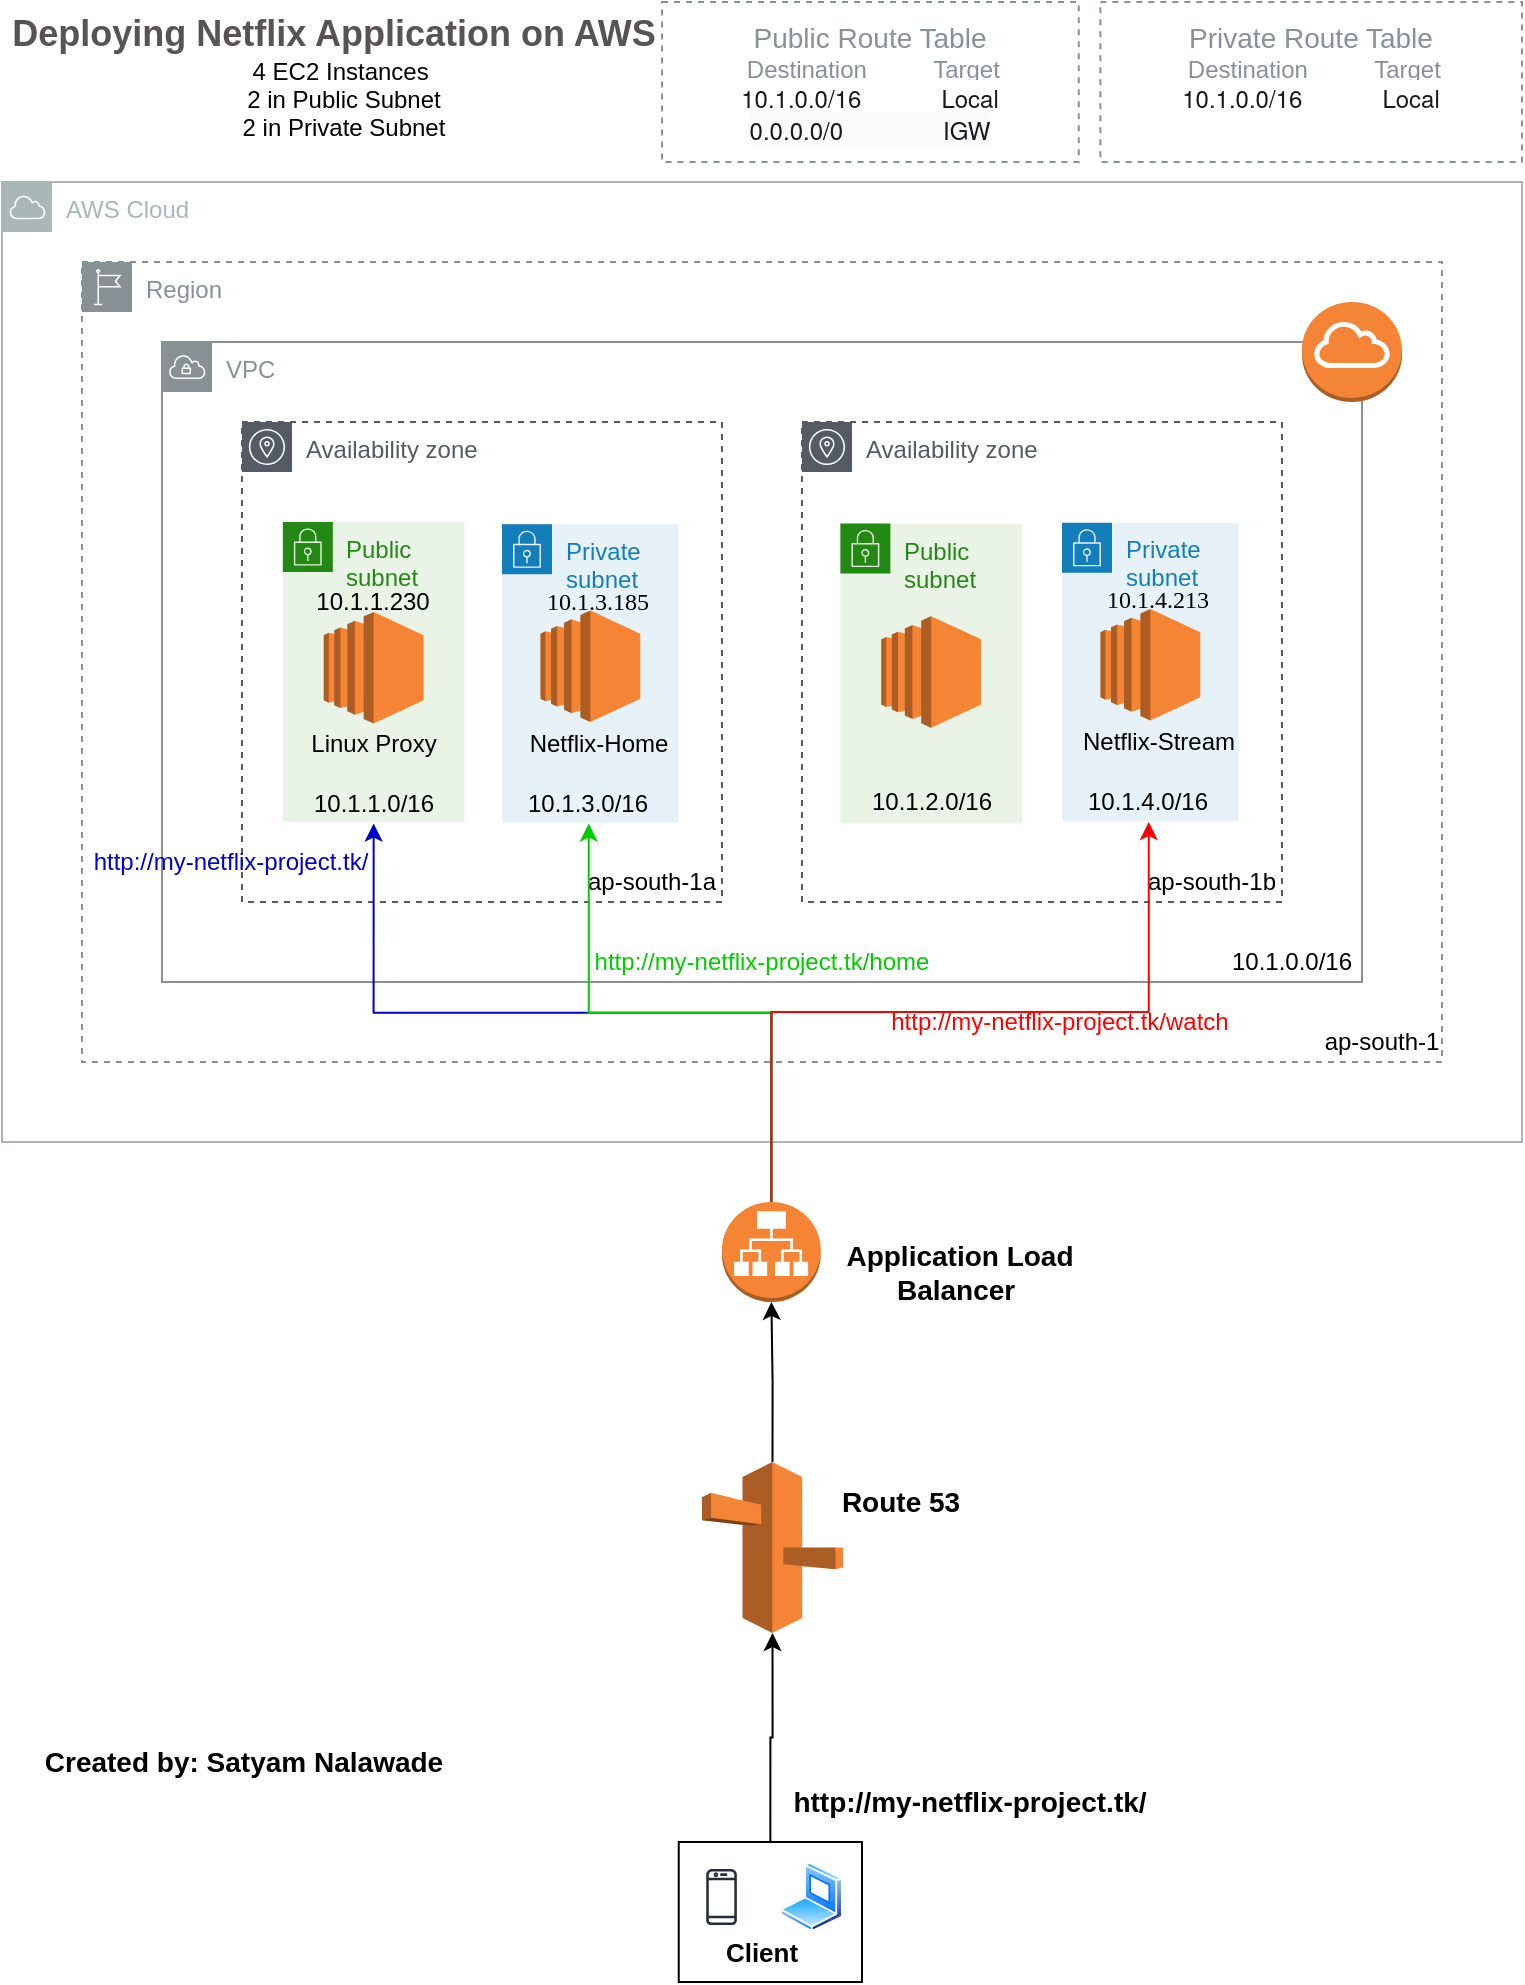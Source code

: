 <mxfile version="15.2.9" type="github">
  <diagram id="ahGj_e_AhfulbQFsEKMv" name="Page-1">
    <mxGraphModel dx="1240" dy="743" grid="1" gridSize="10" guides="1" tooltips="1" connect="1" arrows="1" fold="1" page="1" pageScale="1" pageWidth="850" pageHeight="1100" background="none" math="0" shadow="0">
      <root>
        <mxCell id="0" />
        <mxCell id="1" parent="0" />
        <mxCell id="IEJ9uhLLjxrA9NDkAbuZ-2" value="&lt;span class=&quot;JsGRdQ&quot; style=&quot;text-align: left&quot;&gt;&lt;font&gt;&lt;font color=&quot;#595454&quot;&gt;&lt;span style=&quot;font-size: 18px&quot;&gt;&lt;b&gt;Deploying Netflix Application on AWS&amp;nbsp;&amp;nbsp;&lt;/b&gt;&lt;/span&gt;&lt;/font&gt;&lt;br&gt;4 EC2 Instances&amp;nbsp;&lt;br&gt;&lt;/font&gt;&lt;/span&gt;&lt;div&gt;2 in Public Subnet&lt;/div&gt;&lt;div&gt;2 in Private Subnet&lt;/div&gt;&lt;div&gt;&lt;br&gt;&lt;/div&gt;" style="text;html=1;strokeColor=none;fillColor=none;align=center;verticalAlign=middle;whiteSpace=wrap;rounded=0;" parent="1" vertex="1">
          <mxGeometry x="40" y="40" width="342.27" height="70" as="geometry" />
        </mxCell>
        <mxCell id="IEJ9uhLLjxrA9NDkAbuZ-3" value="AWS Cloud" style="sketch=0;outlineConnect=0;gradientColor=none;html=1;whiteSpace=wrap;fontSize=12;fontStyle=0;shape=mxgraph.aws4.group;grIcon=mxgraph.aws4.group_aws_cloud;strokeColor=#AAB7B8;fillColor=none;verticalAlign=top;align=left;spacingLeft=30;fontColor=#AAB7B8;dashed=0;" parent="1" vertex="1">
          <mxGeometry x="40" y="120" width="760" height="480" as="geometry" />
        </mxCell>
        <mxCell id="IEJ9uhLLjxrA9NDkAbuZ-4" value="Region" style="sketch=0;outlineConnect=0;gradientColor=none;html=1;whiteSpace=wrap;fontSize=12;fontStyle=0;shape=mxgraph.aws4.group;grIcon=mxgraph.aws4.group_region;strokeColor=#879196;fillColor=none;verticalAlign=top;align=left;spacingLeft=30;fontColor=#879196;dashed=1;" parent="1" vertex="1">
          <mxGeometry x="80" y="160" width="680" height="400" as="geometry" />
        </mxCell>
        <mxCell id="IEJ9uhLLjxrA9NDkAbuZ-5" value="ap-south-1" style="text;html=1;strokeColor=none;fillColor=none;align=center;verticalAlign=middle;whiteSpace=wrap;rounded=0;" parent="1" vertex="1">
          <mxGeometry x="700" y="540" width="60" height="20" as="geometry" />
        </mxCell>
        <mxCell id="IEJ9uhLLjxrA9NDkAbuZ-6" value="Availability zone" style="sketch=0;outlineConnect=0;gradientColor=none;html=1;whiteSpace=wrap;fontSize=12;fontStyle=0;shape=mxgraph.aws4.group;grIcon=mxgraph.aws4.group_availability_zone;strokeColor=#545B64;fillColor=none;verticalAlign=top;align=left;spacingLeft=30;fontColor=#545B64;dashed=1;" parent="1" vertex="1">
          <mxGeometry x="160" y="240" width="240" height="240" as="geometry" />
        </mxCell>
        <mxCell id="IEJ9uhLLjxrA9NDkAbuZ-7" value="Availability zone" style="sketch=0;outlineConnect=0;gradientColor=none;html=1;whiteSpace=wrap;fontSize=12;fontStyle=0;shape=mxgraph.aws4.group;grIcon=mxgraph.aws4.group_availability_zone;strokeColor=#545B64;fillColor=none;verticalAlign=top;align=left;spacingLeft=30;fontColor=#545B64;dashed=1;" parent="1" vertex="1">
          <mxGeometry x="440" y="240" width="240" height="240" as="geometry" />
        </mxCell>
        <mxCell id="IEJ9uhLLjxrA9NDkAbuZ-8" value="ap-south-1a" style="text;html=1;strokeColor=none;fillColor=none;align=center;verticalAlign=middle;whiteSpace=wrap;rounded=0;" parent="1" vertex="1">
          <mxGeometry x="330" y="460" width="70" height="20" as="geometry" />
        </mxCell>
        <mxCell id="IEJ9uhLLjxrA9NDkAbuZ-9" value="ap-south-1b" style="text;html=1;strokeColor=none;fillColor=none;align=center;verticalAlign=middle;whiteSpace=wrap;rounded=0;" parent="1" vertex="1">
          <mxGeometry x="610" y="460" width="70" height="20" as="geometry" />
        </mxCell>
        <mxCell id="IEJ9uhLLjxrA9NDkAbuZ-10" value="VPC" style="sketch=0;outlineConnect=0;gradientColor=none;html=1;whiteSpace=wrap;fontSize=12;fontStyle=0;shape=mxgraph.aws4.group;grIcon=mxgraph.aws4.group_vpc;strokeColor=#879196;fillColor=none;verticalAlign=top;align=left;spacingLeft=30;fontColor=#879196;dashed=0;" parent="1" vertex="1">
          <mxGeometry x="120" y="200" width="600" height="320" as="geometry" />
        </mxCell>
        <mxCell id="IEJ9uhLLjxrA9NDkAbuZ-13" value="10.1.0.0/16" style="text;html=1;strokeColor=none;fillColor=none;align=center;verticalAlign=middle;whiteSpace=wrap;rounded=0;" parent="1" vertex="1">
          <mxGeometry x="650" y="500" width="70" height="20" as="geometry" />
        </mxCell>
        <mxCell id="IEJ9uhLLjxrA9NDkAbuZ-36" value="&lt;font&gt;&lt;font style=&quot;font-size: 14px&quot;&gt;Public Route Table&lt;/font&gt;&lt;br&gt;&amp;nbsp; &amp;nbsp; &amp;nbsp; Destination&amp;nbsp; &amp;nbsp; &amp;nbsp; &amp;nbsp; &amp;nbsp; Target&amp;nbsp; &amp;nbsp; &amp;nbsp;&lt;br&gt;&lt;span style=&quot;font-size: 12px ; color: rgb(22 , 25 , 31) ; font-family: &amp;#34;amazon ember&amp;#34; , &amp;#34;helvetica neue&amp;#34; , &amp;#34;roboto&amp;#34; , &amp;#34;arial&amp;#34; , sans-serif ; background-color: rgb(255 , 255 , 255)&quot;&gt;&lt;font style=&quot;font-size: 12px&quot;&gt;10.1.0.0/16&amp;nbsp; &amp;nbsp; &amp;nbsp; &amp;nbsp; &amp;nbsp; &amp;nbsp; Local&lt;br&gt;&lt;/font&gt;&lt;/span&gt;&lt;span style=&quot;color: rgb(22 , 25 , 31) ; font-family: &amp;#34;amazon ember&amp;#34; , &amp;#34;helvetica neue&amp;#34; , &amp;#34;roboto&amp;#34; , &amp;#34;arial&amp;#34; , sans-serif ; background-color: rgb(250 , 250 , 250)&quot;&gt;&lt;font style=&quot;font-size: 12px&quot;&gt;0.0.0.0/0&amp;nbsp; &amp;nbsp; &amp;nbsp; &amp;nbsp; &amp;nbsp; &amp;nbsp; &amp;nbsp; &amp;nbsp;IGW&lt;/font&gt;&lt;/span&gt;&lt;span style=&quot;font-size: 12px ; color: rgb(22 , 25 , 31) ; font-family: &amp;#34;amazon ember&amp;#34; , &amp;#34;helvetica neue&amp;#34; , &amp;#34;roboto&amp;#34; , &amp;#34;arial&amp;#34; , sans-serif ; background-color: rgb(255 , 255 , 255)&quot;&gt;&lt;font style=&quot;font-size: 12px&quot;&gt;&lt;br&gt;&lt;/font&gt;&lt;/span&gt;&lt;/font&gt;" style="outlineConnect=0;gradientColor=none;html=1;whiteSpace=wrap;fontSize=12;fontStyle=0;strokeColor=#879196;fillColor=none;verticalAlign=top;align=center;fontColor=#879196;dashed=1;spacingTop=3;" parent="1" vertex="1">
          <mxGeometry x="370.01" y="30" width="208.37" height="80" as="geometry" />
        </mxCell>
        <mxCell id="IEJ9uhLLjxrA9NDkAbuZ-37" value="&lt;font&gt;&lt;font style=&quot;font-size: 14px&quot;&gt;Private Route Table&lt;/font&gt;&lt;br&gt;&amp;nbsp; &amp;nbsp; &amp;nbsp; Destination&amp;nbsp; &amp;nbsp; &amp;nbsp; &amp;nbsp; &amp;nbsp; Target&amp;nbsp; &amp;nbsp; &amp;nbsp;&lt;br&gt;&lt;span style=&quot;font-size: 12px ; color: rgb(22 , 25 , 31) ; font-family: &amp;#34;amazon ember&amp;#34; , &amp;#34;helvetica neue&amp;#34; , &amp;#34;roboto&amp;#34; , &amp;#34;arial&amp;#34; , sans-serif ; background-color: rgb(255 , 255 , 255)&quot;&gt;&lt;font style=&quot;font-size: 12px&quot;&gt;10.1.0.0/16&amp;nbsp; &amp;nbsp; &amp;nbsp; &amp;nbsp; &amp;nbsp; &amp;nbsp; Local&lt;/font&gt;&lt;/span&gt;&lt;/font&gt;" style="outlineConnect=0;gradientColor=none;html=1;whiteSpace=wrap;fontSize=12;fontStyle=0;strokeColor=#879196;fillColor=none;verticalAlign=top;align=center;fontColor=#879196;dashed=1;spacingTop=3;" parent="1" vertex="1">
          <mxGeometry x="589.19" y="30" width="210.81" height="80" as="geometry" />
        </mxCell>
        <mxCell id="rDrHwVuZuPK__rkkWy3e-1" value="Public subnet" style="points=[[0,0],[0.25,0],[0.5,0],[0.75,0],[1,0],[1,0.25],[1,0.5],[1,0.75],[1,1],[0.75,1],[0.5,1],[0.25,1],[0,1],[0,0.75],[0,0.5],[0,0.25]];outlineConnect=0;gradientColor=none;html=1;whiteSpace=wrap;fontSize=12;fontStyle=0;shape=mxgraph.aws4.group;grIcon=mxgraph.aws4.group_security_group;grStroke=0;strokeColor=#248814;fillColor=#E9F3E6;verticalAlign=top;align=left;spacingLeft=30;fontColor=#248814;dashed=0;" vertex="1" parent="1">
          <mxGeometry x="180.41" y="290" width="90.81" height="150" as="geometry" />
        </mxCell>
        <mxCell id="rDrHwVuZuPK__rkkWy3e-4" value="10.1.1.230" style="text;html=1;strokeColor=none;fillColor=none;align=center;verticalAlign=middle;whiteSpace=wrap;rounded=0;" vertex="1" parent="1">
          <mxGeometry x="198.32" y="320" width="55" height="20" as="geometry" />
        </mxCell>
        <mxCell id="rDrHwVuZuPK__rkkWy3e-5" value="" style="outlineConnect=0;dashed=0;verticalLabelPosition=bottom;verticalAlign=top;align=center;html=1;shape=mxgraph.aws3.ec2;fillColor=#F58534;gradientColor=none;" vertex="1" parent="1">
          <mxGeometry x="200.86" y="335" width="49.93" height="55.75" as="geometry" />
        </mxCell>
        <mxCell id="rDrHwVuZuPK__rkkWy3e-6" value="Linux Proxy" style="text;html=1;strokeColor=none;fillColor=none;align=center;verticalAlign=middle;whiteSpace=wrap;rounded=0;" vertex="1" parent="1">
          <mxGeometry x="190.01" y="390.75" width="71.62" height="20" as="geometry" />
        </mxCell>
        <mxCell id="rDrHwVuZuPK__rkkWy3e-7" value="10.1.1.0/16" style="text;html=1;strokeColor=none;fillColor=none;align=center;verticalAlign=middle;whiteSpace=wrap;rounded=0;" vertex="1" parent="1">
          <mxGeometry x="190.82" y="420.75" width="70" height="20" as="geometry" />
        </mxCell>
        <mxCell id="rDrHwVuZuPK__rkkWy3e-8" value="Public subnet" style="points=[[0,0],[0.25,0],[0.5,0],[0.75,0],[1,0],[1,0.25],[1,0.5],[1,0.75],[1,1],[0.75,1],[0.5,1],[0.25,1],[0,1],[0,0.75],[0,0.5],[0,0.25]];outlineConnect=0;gradientColor=none;html=1;whiteSpace=wrap;fontSize=12;fontStyle=0;shape=mxgraph.aws4.group;grIcon=mxgraph.aws4.group_security_group;grStroke=0;strokeColor=#248814;fillColor=#E9F3E6;verticalAlign=top;align=left;spacingLeft=30;fontColor=#248814;dashed=0;" vertex="1" parent="1">
          <mxGeometry x="459.19" y="290.75" width="90.81" height="150" as="geometry" />
        </mxCell>
        <mxCell id="rDrHwVuZuPK__rkkWy3e-10" value="" style="outlineConnect=0;dashed=0;verticalLabelPosition=bottom;verticalAlign=top;align=center;html=1;shape=mxgraph.aws3.ec2;fillColor=#F58534;gradientColor=none;" vertex="1" parent="1">
          <mxGeometry x="479.63" y="337.12" width="49.93" height="55.75" as="geometry" />
        </mxCell>
        <mxCell id="rDrHwVuZuPK__rkkWy3e-12" value="10.1.2.0/16" style="text;html=1;strokeColor=none;fillColor=none;align=center;verticalAlign=middle;whiteSpace=wrap;rounded=0;" vertex="1" parent="1">
          <mxGeometry x="469.6" y="420" width="70" height="20" as="geometry" />
        </mxCell>
        <mxCell id="rDrHwVuZuPK__rkkWy3e-13" value="Private subnet" style="points=[[0,0],[0.25,0],[0.5,0],[0.75,0],[1,0],[1,0.25],[1,0.5],[1,0.75],[1,1],[0.75,1],[0.5,1],[0.25,1],[0,1],[0,0.75],[0,0.5],[0,0.25]];outlineConnect=0;gradientColor=none;html=1;whiteSpace=wrap;fontSize=12;fontStyle=0;shape=mxgraph.aws4.group;grIcon=mxgraph.aws4.group_security_group;grStroke=0;strokeColor=#147EBA;fillColor=#E6F2F8;verticalAlign=top;align=left;spacingLeft=30;fontColor=#147EBA;dashed=0;" vertex="1" parent="1">
          <mxGeometry x="290" y="291.13" width="88.37" height="149.25" as="geometry" />
        </mxCell>
        <mxCell id="rDrHwVuZuPK__rkkWy3e-23" value="&lt;span style=&quot;font-family: &amp;#34;times new roman&amp;#34;&quot;&gt;&lt;font style=&quot;font-size: 12px&quot;&gt;10.1.3.185&lt;/font&gt;&lt;/span&gt;" style="text;html=1;strokeColor=none;fillColor=none;align=center;verticalAlign=middle;whiteSpace=wrap;rounded=0;" vertex="1" parent="1">
          <mxGeometry x="304.01" y="320" width="67.9" height="20" as="geometry" />
        </mxCell>
        <mxCell id="rDrHwVuZuPK__rkkWy3e-25" value="Netflix-Home" style="text;html=1;strokeColor=none;fillColor=none;align=center;verticalAlign=middle;whiteSpace=wrap;rounded=0;" vertex="1" parent="1">
          <mxGeometry x="297.56" y="390.75" width="80.81" height="20" as="geometry" />
        </mxCell>
        <mxCell id="rDrHwVuZuPK__rkkWy3e-26" value="10.1.3.0/16" style="text;html=1;strokeColor=none;fillColor=none;align=center;verticalAlign=middle;whiteSpace=wrap;rounded=0;" vertex="1" parent="1">
          <mxGeometry x="298.38" y="420.75" width="70" height="20" as="geometry" />
        </mxCell>
        <mxCell id="rDrHwVuZuPK__rkkWy3e-27" value="" style="outlineConnect=0;dashed=0;verticalLabelPosition=bottom;verticalAlign=top;align=center;html=1;shape=mxgraph.aws3.ec2;fillColor=#F58534;gradientColor=none;" vertex="1" parent="1">
          <mxGeometry x="309.22" y="334.25" width="49.93" height="55.75" as="geometry" />
        </mxCell>
        <mxCell id="rDrHwVuZuPK__rkkWy3e-28" value="Private subnet" style="points=[[0,0],[0.25,0],[0.5,0],[0.75,0],[1,0],[1,0.25],[1,0.5],[1,0.75],[1,1],[0.75,1],[0.5,1],[0.25,1],[0,1],[0,0.75],[0,0.5],[0,0.25]];outlineConnect=0;gradientColor=none;html=1;whiteSpace=wrap;fontSize=12;fontStyle=0;shape=mxgraph.aws4.group;grIcon=mxgraph.aws4.group_security_group;grStroke=0;strokeColor=#147EBA;fillColor=#E6F2F8;verticalAlign=top;align=left;spacingLeft=30;fontColor=#147EBA;dashed=0;" vertex="1" parent="1">
          <mxGeometry x="570" y="290.38" width="88.37" height="149.25" as="geometry" />
        </mxCell>
        <mxCell id="rDrHwVuZuPK__rkkWy3e-29" value="&lt;span style=&quot;font-family: &amp;#34;times new roman&amp;#34;&quot;&gt;&lt;font style=&quot;font-size: 12px&quot;&gt;10.1.4.213&lt;/font&gt;&lt;/span&gt;" style="text;html=1;strokeColor=none;fillColor=none;align=center;verticalAlign=middle;whiteSpace=wrap;rounded=0;" vertex="1" parent="1">
          <mxGeometry x="584.01" y="319.25" width="67.9" height="20" as="geometry" />
        </mxCell>
        <mxCell id="rDrHwVuZuPK__rkkWy3e-30" value="" style="outlineConnect=0;dashed=0;verticalLabelPosition=bottom;verticalAlign=top;align=center;html=1;shape=mxgraph.aws3.ec2;fillColor=#F58534;gradientColor=none;" vertex="1" parent="1">
          <mxGeometry x="589.22" y="333.5" width="49.93" height="55.75" as="geometry" />
        </mxCell>
        <mxCell id="rDrHwVuZuPK__rkkWy3e-31" value="Netflix-Stream" style="text;html=1;strokeColor=none;fillColor=none;align=center;verticalAlign=middle;whiteSpace=wrap;rounded=0;" vertex="1" parent="1">
          <mxGeometry x="577.56" y="390" width="80.81" height="20" as="geometry" />
        </mxCell>
        <mxCell id="rDrHwVuZuPK__rkkWy3e-32" value="10.1.4.0/16" style="text;html=1;strokeColor=none;fillColor=none;align=center;verticalAlign=middle;whiteSpace=wrap;rounded=0;" vertex="1" parent="1">
          <mxGeometry x="578.38" y="420" width="70" height="20" as="geometry" />
        </mxCell>
        <mxCell id="rDrHwVuZuPK__rkkWy3e-33" value="" style="outlineConnect=0;dashed=0;verticalLabelPosition=bottom;verticalAlign=top;align=center;html=1;shape=mxgraph.aws3.internet_gateway;fillColor=#F58536;gradientColor=none;" vertex="1" parent="1">
          <mxGeometry x="690" y="180" width="50" height="50" as="geometry" />
        </mxCell>
        <mxCell id="rDrHwVuZuPK__rkkWy3e-50" style="edgeStyle=orthogonalEdgeStyle;rounded=0;orthogonalLoop=1;jettySize=auto;html=1;exitX=0.5;exitY=0;exitDx=0;exitDy=0;exitPerimeter=0;entryX=0.5;entryY=1;entryDx=0;entryDy=0;strokeColor=#0000CC;" edge="1" parent="1" source="rDrHwVuZuPK__rkkWy3e-34" target="rDrHwVuZuPK__rkkWy3e-7">
          <mxGeometry relative="1" as="geometry" />
        </mxCell>
        <mxCell id="rDrHwVuZuPK__rkkWy3e-51" style="edgeStyle=orthogonalEdgeStyle;rounded=0;orthogonalLoop=1;jettySize=auto;html=1;exitX=0.5;exitY=0;exitDx=0;exitDy=0;exitPerimeter=0;entryX=0.5;entryY=1;entryDx=0;entryDy=0;strokeColor=#00CC00;" edge="1" parent="1" source="rDrHwVuZuPK__rkkWy3e-34" target="rDrHwVuZuPK__rkkWy3e-26">
          <mxGeometry relative="1" as="geometry" />
        </mxCell>
        <mxCell id="rDrHwVuZuPK__rkkWy3e-52" style="edgeStyle=orthogonalEdgeStyle;rounded=0;orthogonalLoop=1;jettySize=auto;html=1;exitX=0.5;exitY=0;exitDx=0;exitDy=0;exitPerimeter=0;entryX=0.5;entryY=1;entryDx=0;entryDy=0;strokeColor=#FF0000;" edge="1" parent="1" source="rDrHwVuZuPK__rkkWy3e-34" target="rDrHwVuZuPK__rkkWy3e-32">
          <mxGeometry relative="1" as="geometry" />
        </mxCell>
        <mxCell id="rDrHwVuZuPK__rkkWy3e-34" value="" style="outlineConnect=0;dashed=0;verticalLabelPosition=bottom;verticalAlign=top;align=center;html=1;shape=mxgraph.aws3.application_load_balancer;fillColor=#F58534;gradientColor=none;" vertex="1" parent="1">
          <mxGeometry x="400" y="630" width="49.4" height="50" as="geometry" />
        </mxCell>
        <mxCell id="rDrHwVuZuPK__rkkWy3e-36" style="edgeStyle=orthogonalEdgeStyle;rounded=0;orthogonalLoop=1;jettySize=auto;html=1;exitX=0.5;exitY=0;exitDx=0;exitDy=0;exitPerimeter=0;" edge="1" parent="1" source="rDrHwVuZuPK__rkkWy3e-35" target="rDrHwVuZuPK__rkkWy3e-34">
          <mxGeometry relative="1" as="geometry" />
        </mxCell>
        <mxCell id="rDrHwVuZuPK__rkkWy3e-35" value="" style="outlineConnect=0;dashed=0;verticalLabelPosition=bottom;verticalAlign=top;align=center;html=1;shape=mxgraph.aws3.route_53;fillColor=#F58536;gradientColor=none;" vertex="1" parent="1">
          <mxGeometry x="390" y="760" width="70.5" height="85.5" as="geometry" />
        </mxCell>
        <mxCell id="rDrHwVuZuPK__rkkWy3e-49" style="edgeStyle=orthogonalEdgeStyle;rounded=0;orthogonalLoop=1;jettySize=auto;html=1;exitX=0.5;exitY=0;exitDx=0;exitDy=0;entryX=0.5;entryY=1;entryDx=0;entryDy=0;entryPerimeter=0;" edge="1" parent="1" source="rDrHwVuZuPK__rkkWy3e-39" target="rDrHwVuZuPK__rkkWy3e-35">
          <mxGeometry relative="1" as="geometry">
            <mxPoint x="423.706" y="850" as="targetPoint" />
          </mxGeometry>
        </mxCell>
        <mxCell id="rDrHwVuZuPK__rkkWy3e-39" value="" style="rounded=0;whiteSpace=wrap;html=1;" vertex="1" parent="1">
          <mxGeometry x="378.37" y="950" width="91.63" height="70" as="geometry" />
        </mxCell>
        <mxCell id="rDrHwVuZuPK__rkkWy3e-40" value="" style="sketch=0;outlineConnect=0;fontColor=#232F3E;gradientColor=none;strokeColor=#232F3E;fillColor=#ffffff;dashed=0;verticalLabelPosition=bottom;verticalAlign=top;align=center;html=1;fontSize=12;fontStyle=0;aspect=fixed;shape=mxgraph.aws4.resourceIcon;resIcon=mxgraph.aws4.mobile_client;" vertex="1" parent="1">
          <mxGeometry x="382.27" y="960" width="35" height="35" as="geometry" />
        </mxCell>
        <mxCell id="rDrHwVuZuPK__rkkWy3e-41" value="" style="aspect=fixed;perimeter=ellipsePerimeter;html=1;align=center;shadow=0;dashed=0;spacingTop=3;image;image=img/lib/active_directory/laptop_client.svg;" vertex="1" parent="1">
          <mxGeometry x="429" y="960" width="31.5" height="35" as="geometry" />
        </mxCell>
        <mxCell id="rDrHwVuZuPK__rkkWy3e-46" value="&lt;b&gt;&lt;font style=&quot;font-size: 13px&quot;&gt;Client&lt;/font&gt;&lt;/b&gt;" style="text;html=1;strokeColor=none;fillColor=none;align=center;verticalAlign=middle;whiteSpace=wrap;rounded=0;" vertex="1" parent="1">
          <mxGeometry x="400" y="995" width="40" height="20" as="geometry" />
        </mxCell>
        <mxCell id="rDrHwVuZuPK__rkkWy3e-53" value="&lt;font color=&quot;#0000cc&quot;&gt;http://my-netflix-project.tk/&lt;/font&gt;" style="text;html=1;strokeColor=none;fillColor=none;align=center;verticalAlign=middle;whiteSpace=wrap;rounded=0;" vertex="1" parent="1">
          <mxGeometry x="80" y="450" width="149.18" height="20" as="geometry" />
        </mxCell>
        <mxCell id="rDrHwVuZuPK__rkkWy3e-54" value="&lt;font color=&quot;#00cc00&quot;&gt;http://my-netflix-project.tk/home&lt;/font&gt;" style="text;html=1;strokeColor=none;fillColor=none;align=center;verticalAlign=middle;whiteSpace=wrap;rounded=0;" vertex="1" parent="1">
          <mxGeometry x="331.02" y="500" width="177.96" height="20" as="geometry" />
        </mxCell>
        <mxCell id="rDrHwVuZuPK__rkkWy3e-55" value="&lt;font color=&quot;#ff0000&quot;&gt;http://my-netflix-project.tk/watch&lt;/font&gt;" style="text;html=1;strokeColor=none;fillColor=none;align=center;verticalAlign=middle;whiteSpace=wrap;rounded=0;" vertex="1" parent="1">
          <mxGeometry x="480.41" y="530" width="177.96" height="20" as="geometry" />
        </mxCell>
        <mxCell id="rDrHwVuZuPK__rkkWy3e-56" value="&lt;font style=&quot;font-size: 14px&quot;&gt;&lt;b&gt;Route 53&lt;/b&gt;&lt;/font&gt;" style="text;html=1;strokeColor=none;fillColor=none;align=center;verticalAlign=middle;whiteSpace=wrap;rounded=0;" vertex="1" parent="1">
          <mxGeometry x="449.4" y="770" width="80.6" height="20" as="geometry" />
        </mxCell>
        <mxCell id="rDrHwVuZuPK__rkkWy3e-57" value="&lt;font style=&quot;font-size: 14px&quot;&gt;&lt;b&gt;Application Load Balancer&amp;nbsp;&lt;/b&gt;&lt;/font&gt;" style="text;html=1;strokeColor=none;fillColor=none;align=center;verticalAlign=middle;whiteSpace=wrap;rounded=0;" vertex="1" parent="1">
          <mxGeometry x="449.4" y="650" width="140" height="30" as="geometry" />
        </mxCell>
        <mxCell id="rDrHwVuZuPK__rkkWy3e-58" value="&lt;font style=&quot;font-size: 14px&quot;&gt;&lt;b&gt;http://my-netflix-project.tk/&lt;/b&gt;&lt;/font&gt;" style="text;html=1;strokeColor=none;fillColor=none;align=center;verticalAlign=middle;whiteSpace=wrap;rounded=0;" vertex="1" parent="1">
          <mxGeometry x="429" y="920" width="190" height="20" as="geometry" />
        </mxCell>
        <mxCell id="rDrHwVuZuPK__rkkWy3e-62" value="&lt;b&gt;&lt;font style=&quot;font-size: 14px&quot;&gt;Created by: Satyam Nalawade&lt;/font&gt;&lt;/b&gt;" style="text;html=1;strokeColor=none;fillColor=none;align=center;verticalAlign=middle;whiteSpace=wrap;rounded=0;" vertex="1" parent="1">
          <mxGeometry x="51.22" y="900" width="220" height="20" as="geometry" />
        </mxCell>
      </root>
    </mxGraphModel>
  </diagram>
</mxfile>
